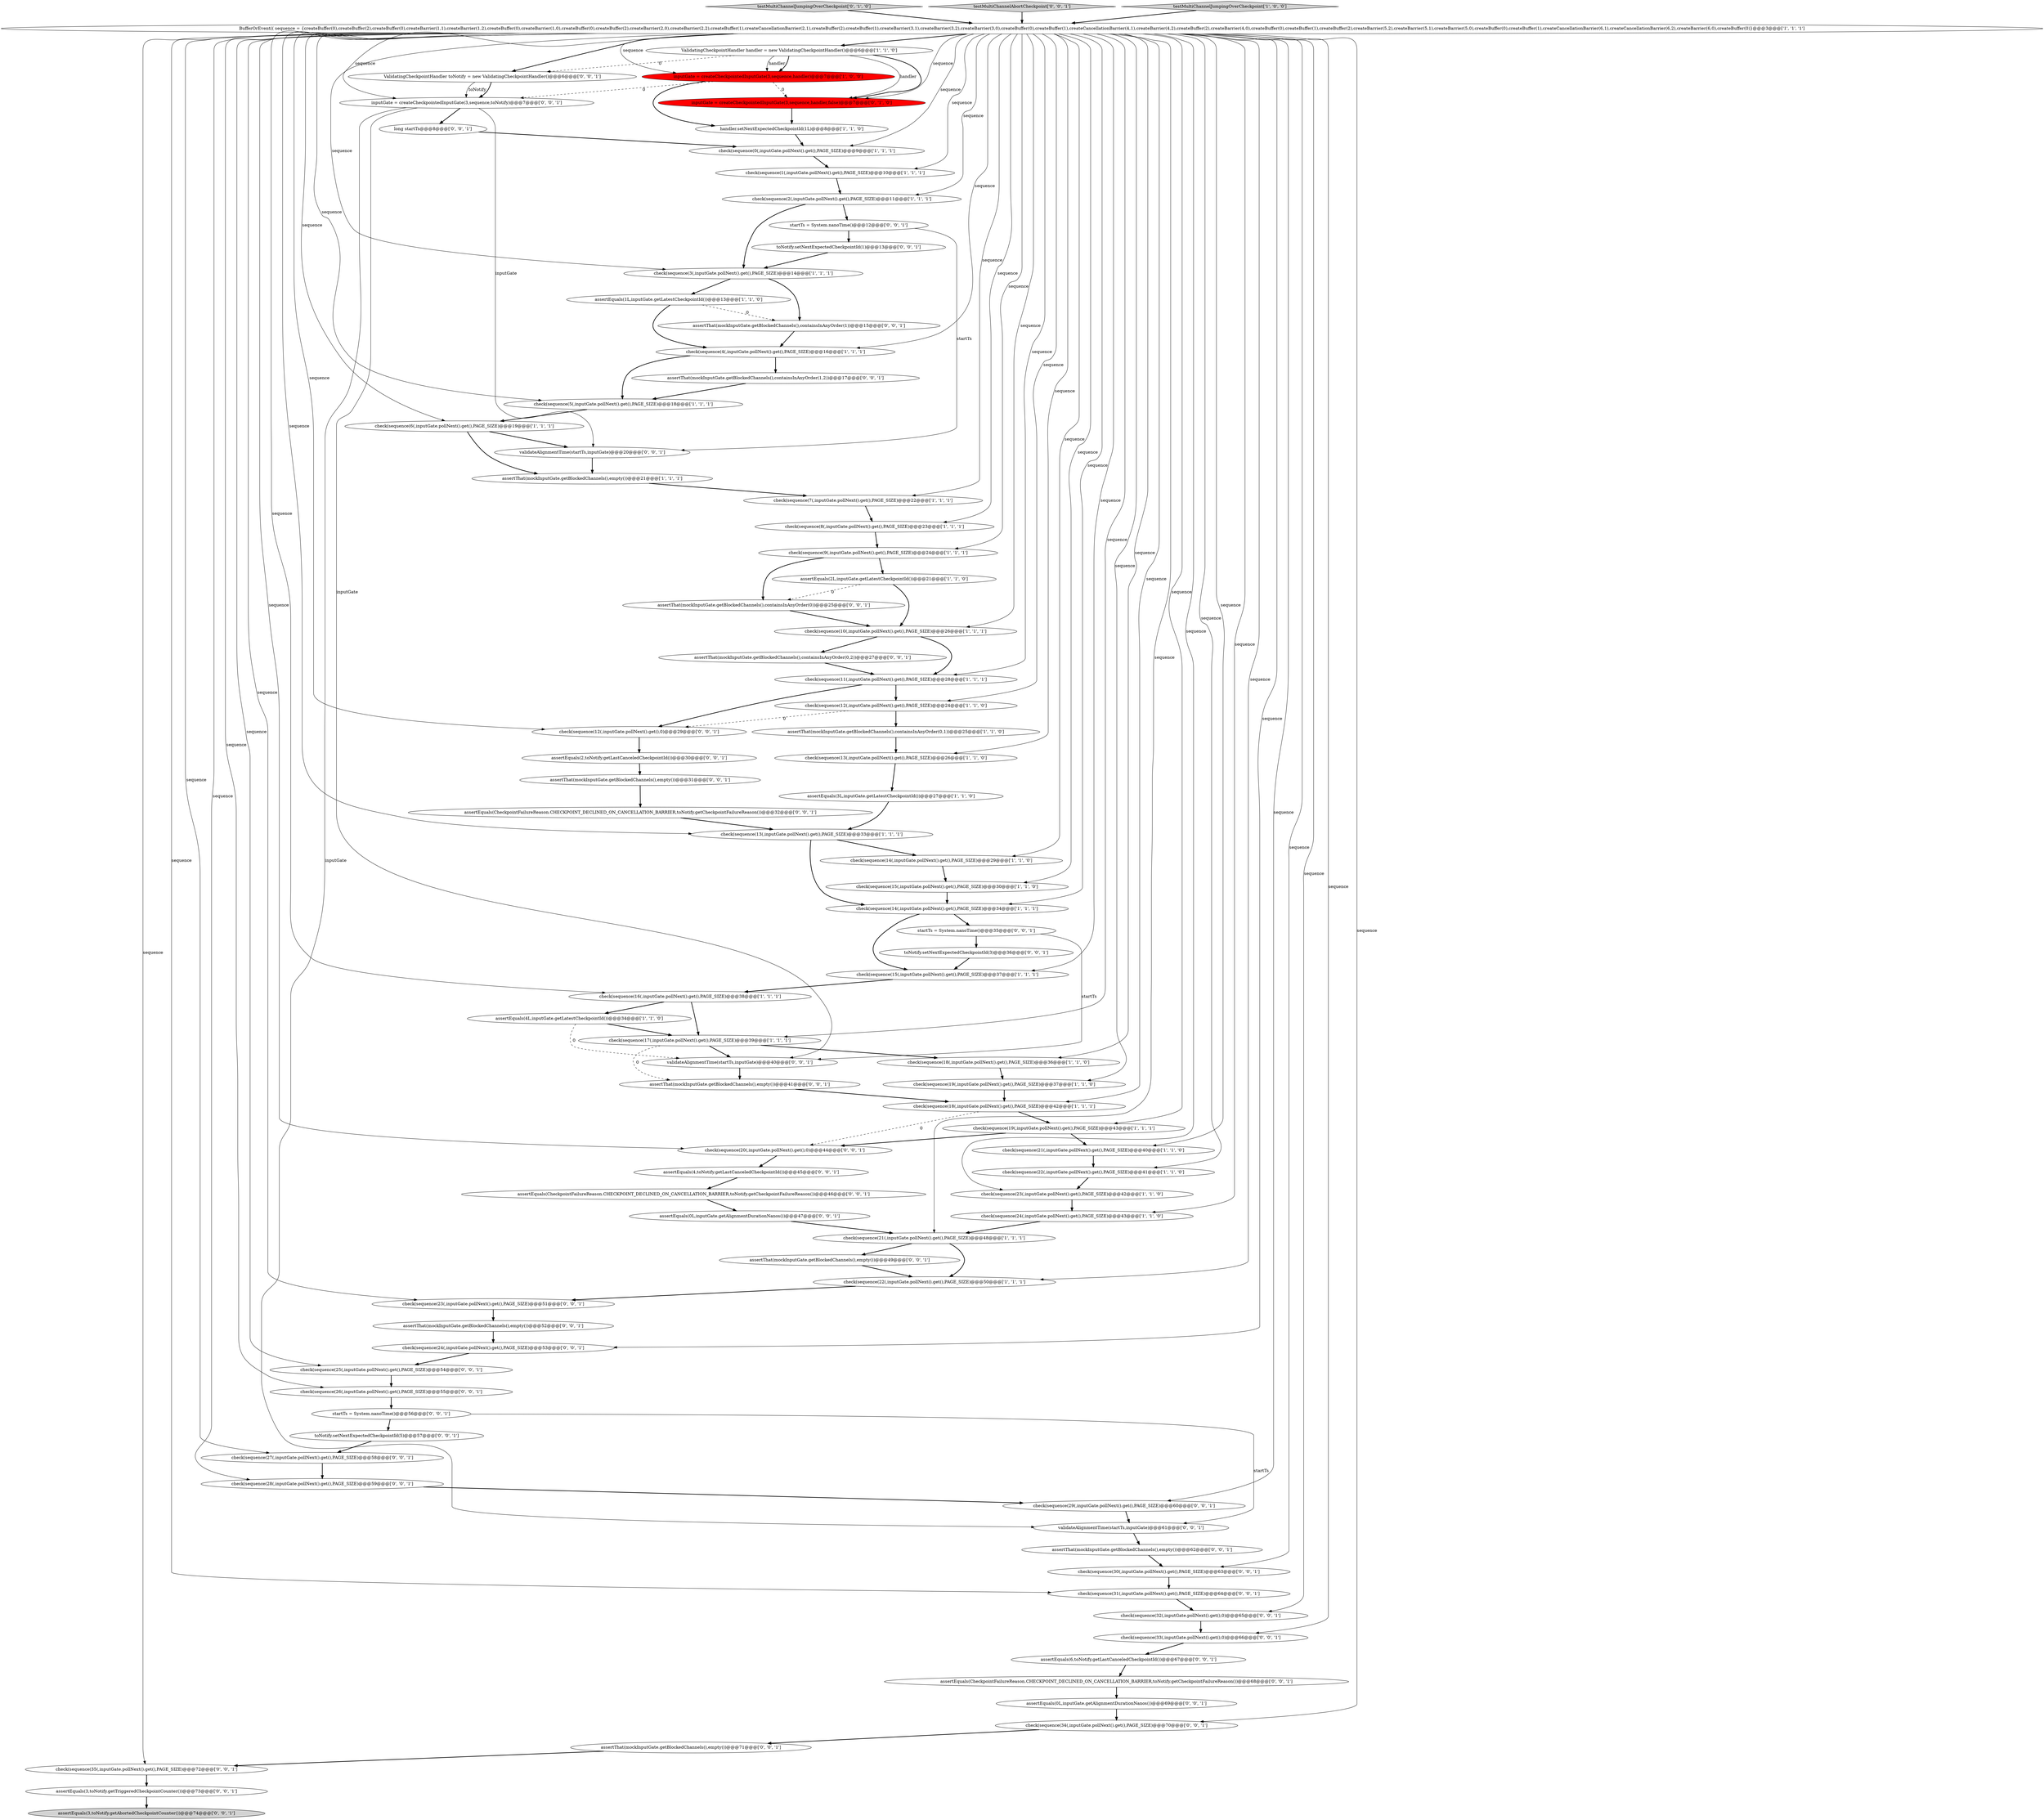 digraph {
63 [style = filled, label = "check(sequence(28(,inputGate.pollNext().get(),PAGE_SIZE)@@@59@@@['0', '0', '1']", fillcolor = white, shape = ellipse image = "AAA0AAABBB3BBB"];
36 [style = filled, label = "check(sequence(14(,inputGate.pollNext().get(),PAGE_SIZE)@@@29@@@['1', '1', '0']", fillcolor = white, shape = ellipse image = "AAA0AAABBB1BBB"];
55 [style = filled, label = "assertEquals(3,toNotify.getAbortedCheckpointCounter())@@@74@@@['0', '0', '1']", fillcolor = lightgray, shape = ellipse image = "AAA0AAABBB3BBB"];
11 [style = filled, label = "ValidatingCheckpointHandler handler = new ValidatingCheckpointHandler()@@@6@@@['1', '1', '0']", fillcolor = white, shape = ellipse image = "AAA0AAABBB1BBB"];
54 [style = filled, label = "assertEquals(CheckpointFailureReason.CHECKPOINT_DECLINED_ON_CANCELLATION_BARRIER,toNotify.getCheckpointFailureReason())@@@46@@@['0', '0', '1']", fillcolor = white, shape = ellipse image = "AAA0AAABBB3BBB"];
19 [style = filled, label = "inputGate = createCheckpointedInputGate(3,sequence,handler)@@@7@@@['1', '0', '0']", fillcolor = red, shape = ellipse image = "AAA1AAABBB1BBB"];
73 [style = filled, label = "check(sequence(27(,inputGate.pollNext().get(),PAGE_SIZE)@@@58@@@['0', '0', '1']", fillcolor = white, shape = ellipse image = "AAA0AAABBB3BBB"];
31 [style = filled, label = "check(sequence(8(,inputGate.pollNext().get(),PAGE_SIZE)@@@23@@@['1', '1', '1']", fillcolor = white, shape = ellipse image = "AAA0AAABBB1BBB"];
75 [style = filled, label = "check(sequence(31(,inputGate.pollNext().get(),PAGE_SIZE)@@@64@@@['0', '0', '1']", fillcolor = white, shape = ellipse image = "AAA0AAABBB3BBB"];
79 [style = filled, label = "assertThat(mockInputGate.getBlockedChannels(),empty())@@@52@@@['0', '0', '1']", fillcolor = white, shape = ellipse image = "AAA0AAABBB3BBB"];
42 [style = filled, label = "testMultiChannelJumpingOverCheckpoint['0', '1', '0']", fillcolor = lightgray, shape = diamond image = "AAA0AAABBB2BBB"];
45 [style = filled, label = "assertEquals(6,toNotify.getLastCanceledCheckpointId())@@@67@@@['0', '0', '1']", fillcolor = white, shape = ellipse image = "AAA0AAABBB3BBB"];
10 [style = filled, label = "check(sequence(1(,inputGate.pollNext().get(),PAGE_SIZE)@@@10@@@['1', '1', '1']", fillcolor = white, shape = ellipse image = "AAA0AAABBB1BBB"];
29 [style = filled, label = "check(sequence(15(,inputGate.pollNext().get(),PAGE_SIZE)@@@30@@@['1', '1', '0']", fillcolor = white, shape = ellipse image = "AAA0AAABBB1BBB"];
85 [style = filled, label = "startTs = System.nanoTime()@@@35@@@['0', '0', '1']", fillcolor = white, shape = ellipse image = "AAA0AAABBB3BBB"];
58 [style = filled, label = "toNotify.setNextExpectedCheckpointId(1)@@@13@@@['0', '0', '1']", fillcolor = white, shape = ellipse image = "AAA0AAABBB3BBB"];
56 [style = filled, label = "testMultiChannelAbortCheckpoint['0', '0', '1']", fillcolor = lightgray, shape = diamond image = "AAA0AAABBB3BBB"];
77 [style = filled, label = "check(sequence(23(,inputGate.pollNext().get(),PAGE_SIZE)@@@51@@@['0', '0', '1']", fillcolor = white, shape = ellipse image = "AAA0AAABBB3BBB"];
39 [style = filled, label = "check(sequence(22(,inputGate.pollNext().get(),PAGE_SIZE)@@@41@@@['1', '1', '0']", fillcolor = white, shape = ellipse image = "AAA0AAABBB1BBB"];
84 [style = filled, label = "assertEquals(2,toNotify.getLastCanceledCheckpointId())@@@30@@@['0', '0', '1']", fillcolor = white, shape = ellipse image = "AAA0AAABBB3BBB"];
1 [style = filled, label = "check(sequence(15(,inputGate.pollNext().get(),PAGE_SIZE)@@@37@@@['1', '1', '1']", fillcolor = white, shape = ellipse image = "AAA0AAABBB1BBB"];
57 [style = filled, label = "inputGate = createCheckpointedInputGate(3,sequence,toNotify)@@@7@@@['0', '0', '1']", fillcolor = white, shape = ellipse image = "AAA0AAABBB3BBB"];
34 [style = filled, label = "check(sequence(4(,inputGate.pollNext().get(),PAGE_SIZE)@@@16@@@['1', '1', '1']", fillcolor = white, shape = ellipse image = "AAA0AAABBB1BBB"];
40 [style = filled, label = "check(sequence(17(,inputGate.pollNext().get(),PAGE_SIZE)@@@39@@@['1', '1', '1']", fillcolor = white, shape = ellipse image = "AAA0AAABBB1BBB"];
62 [style = filled, label = "assertThat(mockInputGate.getBlockedChannels(),empty())@@@71@@@['0', '0', '1']", fillcolor = white, shape = ellipse image = "AAA0AAABBB3BBB"];
14 [style = filled, label = "assertEquals(4L,inputGate.getLatestCheckpointId())@@@34@@@['1', '1', '0']", fillcolor = white, shape = ellipse image = "AAA0AAABBB1BBB"];
72 [style = filled, label = "assertEquals(CheckpointFailureReason.CHECKPOINT_DECLINED_ON_CANCELLATION_BARRIER,toNotify.getCheckpointFailureReason())@@@32@@@['0', '0', '1']", fillcolor = white, shape = ellipse image = "AAA0AAABBB3BBB"];
43 [style = filled, label = "inputGate = createCheckpointedInputGate(3,sequence,handler,false)@@@7@@@['0', '1', '0']", fillcolor = red, shape = ellipse image = "AAA1AAABBB2BBB"];
26 [style = filled, label = "check(sequence(12(,inputGate.pollNext().get(),PAGE_SIZE)@@@24@@@['1', '1', '0']", fillcolor = white, shape = ellipse image = "AAA0AAABBB1BBB"];
24 [style = filled, label = "check(sequence(7(,inputGate.pollNext().get(),PAGE_SIZE)@@@22@@@['1', '1', '1']", fillcolor = white, shape = ellipse image = "AAA0AAABBB1BBB"];
83 [style = filled, label = "ValidatingCheckpointHandler toNotify = new ValidatingCheckpointHandler()@@@6@@@['0', '0', '1']", fillcolor = white, shape = ellipse image = "AAA0AAABBB3BBB"];
60 [style = filled, label = "startTs = System.nanoTime()@@@12@@@['0', '0', '1']", fillcolor = white, shape = ellipse image = "AAA0AAABBB3BBB"];
38 [style = filled, label = "check(sequence(21(,inputGate.pollNext().get(),PAGE_SIZE)@@@40@@@['1', '1', '0']", fillcolor = white, shape = ellipse image = "AAA0AAABBB1BBB"];
15 [style = filled, label = "BufferOrEvent(( sequence = {createBuffer(0),createBuffer(2),createBuffer(0),createBarrier(1,1),createBarrier(1,2),createBuffer(0),createBarrier(1,0),createBuffer(0),createBuffer(2),createBarrier(2,0),createBarrier(2,2),createBuffer(1),createCancellationBarrier(2,1),createBuffer(2),createBuffer(1),createBarrier(3,1),createBarrier(3,2),createBarrier(3,0),createBuffer(0),createBuffer(1),createCancellationBarrier(4,1),createBarrier(4,2),createBuffer(2),createBarrier(4,0),createBuffer(0),createBuffer(1),createBuffer(2),createBarrier(5,2),createBarrier(5,1),createBarrier(5,0),createBuffer(0),createBuffer(1),createCancellationBarrier(6,1),createCancellationBarrier(6,2),createBarrier(6,0),createBuffer(0)}@@@3@@@['1', '1', '1']", fillcolor = white, shape = ellipse image = "AAA0AAABBB1BBB"];
89 [style = filled, label = "assertThat(mockInputGate.getBlockedChannels(),empty())@@@49@@@['0', '0', '1']", fillcolor = white, shape = ellipse image = "AAA0AAABBB3BBB"];
5 [style = filled, label = "check(sequence(2(,inputGate.pollNext().get(),PAGE_SIZE)@@@11@@@['1', '1', '1']", fillcolor = white, shape = ellipse image = "AAA0AAABBB1BBB"];
88 [style = filled, label = "assertThat(mockInputGate.getBlockedChannels(),empty())@@@62@@@['0', '0', '1']", fillcolor = white, shape = ellipse image = "AAA0AAABBB3BBB"];
71 [style = filled, label = "toNotify.setNextExpectedCheckpointId(5)@@@57@@@['0', '0', '1']", fillcolor = white, shape = ellipse image = "AAA0AAABBB3BBB"];
52 [style = filled, label = "startTs = System.nanoTime()@@@56@@@['0', '0', '1']", fillcolor = white, shape = ellipse image = "AAA0AAABBB3BBB"];
4 [style = filled, label = "check(sequence(0(,inputGate.pollNext().get(),PAGE_SIZE)@@@9@@@['1', '1', '1']", fillcolor = white, shape = ellipse image = "AAA0AAABBB1BBB"];
32 [style = filled, label = "check(sequence(13(,inputGate.pollNext().get(),PAGE_SIZE)@@@33@@@['1', '1', '1']", fillcolor = white, shape = ellipse image = "AAA0AAABBB1BBB"];
47 [style = filled, label = "assertThat(mockInputGate.getBlockedChannels(),containsInAnyOrder(0,2))@@@27@@@['0', '0', '1']", fillcolor = white, shape = ellipse image = "AAA0AAABBB3BBB"];
86 [style = filled, label = "check(sequence(29(,inputGate.pollNext().get(),PAGE_SIZE)@@@60@@@['0', '0', '1']", fillcolor = white, shape = ellipse image = "AAA0AAABBB3BBB"];
28 [style = filled, label = "check(sequence(19(,inputGate.pollNext().get(),PAGE_SIZE)@@@37@@@['1', '1', '0']", fillcolor = white, shape = ellipse image = "AAA0AAABBB1BBB"];
18 [style = filled, label = "assertEquals(3L,inputGate.getLatestCheckpointId())@@@27@@@['1', '1', '0']", fillcolor = white, shape = ellipse image = "AAA0AAABBB1BBB"];
61 [style = filled, label = "assertThat(mockInputGate.getBlockedChannels(),containsInAnyOrder(0))@@@25@@@['0', '0', '1']", fillcolor = white, shape = ellipse image = "AAA0AAABBB3BBB"];
6 [style = filled, label = "check(sequence(19(,inputGate.pollNext().get(),PAGE_SIZE)@@@43@@@['1', '1', '1']", fillcolor = white, shape = ellipse image = "AAA0AAABBB1BBB"];
50 [style = filled, label = "check(sequence(12(,inputGate.pollNext().get(),0)@@@29@@@['0', '0', '1']", fillcolor = white, shape = ellipse image = "AAA0AAABBB3BBB"];
67 [style = filled, label = "check(sequence(35(,inputGate.pollNext().get(),PAGE_SIZE)@@@72@@@['0', '0', '1']", fillcolor = white, shape = ellipse image = "AAA0AAABBB3BBB"];
0 [style = filled, label = "check(sequence(11(,inputGate.pollNext().get(),PAGE_SIZE)@@@28@@@['1', '1', '1']", fillcolor = white, shape = ellipse image = "AAA0AAABBB1BBB"];
68 [style = filled, label = "check(sequence(20(,inputGate.pollNext().get(),0)@@@44@@@['0', '0', '1']", fillcolor = white, shape = ellipse image = "AAA0AAABBB3BBB"];
7 [style = filled, label = "testMultiChannelJumpingOverCheckpoint['1', '0', '0']", fillcolor = lightgray, shape = diamond image = "AAA0AAABBB1BBB"];
17 [style = filled, label = "check(sequence(9(,inputGate.pollNext().get(),PAGE_SIZE)@@@24@@@['1', '1', '1']", fillcolor = white, shape = ellipse image = "AAA0AAABBB1BBB"];
66 [style = filled, label = "toNotify.setNextExpectedCheckpointId(3)@@@36@@@['0', '0', '1']", fillcolor = white, shape = ellipse image = "AAA0AAABBB3BBB"];
90 [style = filled, label = "assertThat(mockInputGate.getBlockedChannels(),containsInAnyOrder(1))@@@15@@@['0', '0', '1']", fillcolor = white, shape = ellipse image = "AAA0AAABBB3BBB"];
23 [style = filled, label = "check(sequence(16(,inputGate.pollNext().get(),PAGE_SIZE)@@@38@@@['1', '1', '1']", fillcolor = white, shape = ellipse image = "AAA0AAABBB1BBB"];
81 [style = filled, label = "assertThat(mockInputGate.getBlockedChannels(),empty())@@@41@@@['0', '0', '1']", fillcolor = white, shape = ellipse image = "AAA0AAABBB3BBB"];
51 [style = filled, label = "long startTs@@@8@@@['0', '0', '1']", fillcolor = white, shape = ellipse image = "AAA0AAABBB3BBB"];
91 [style = filled, label = "validateAlignmentTime(startTs,inputGate)@@@20@@@['0', '0', '1']", fillcolor = white, shape = ellipse image = "AAA0AAABBB3BBB"];
8 [style = filled, label = "check(sequence(3(,inputGate.pollNext().get(),PAGE_SIZE)@@@14@@@['1', '1', '1']", fillcolor = white, shape = ellipse image = "AAA0AAABBB1BBB"];
9 [style = filled, label = "assertThat(mockInputGate.getBlockedChannels(),containsInAnyOrder(0,1))@@@25@@@['1', '1', '0']", fillcolor = white, shape = ellipse image = "AAA0AAABBB1BBB"];
35 [style = filled, label = "assertEquals(2L,inputGate.getLatestCheckpointId())@@@21@@@['1', '1', '0']", fillcolor = white, shape = ellipse image = "AAA0AAABBB1BBB"];
80 [style = filled, label = "assertEquals(0L,inputGate.getAlignmentDurationNanos())@@@69@@@['0', '0', '1']", fillcolor = white, shape = ellipse image = "AAA0AAABBB3BBB"];
76 [style = filled, label = "check(sequence(24(,inputGate.pollNext().get(),PAGE_SIZE)@@@53@@@['0', '0', '1']", fillcolor = white, shape = ellipse image = "AAA0AAABBB3BBB"];
3 [style = filled, label = "check(sequence(23(,inputGate.pollNext().get(),PAGE_SIZE)@@@42@@@['1', '1', '0']", fillcolor = white, shape = ellipse image = "AAA0AAABBB1BBB"];
12 [style = filled, label = "assertEquals(1L,inputGate.getLatestCheckpointId())@@@13@@@['1', '1', '0']", fillcolor = white, shape = ellipse image = "AAA0AAABBB1BBB"];
20 [style = filled, label = "check(sequence(14(,inputGate.pollNext().get(),PAGE_SIZE)@@@34@@@['1', '1', '1']", fillcolor = white, shape = ellipse image = "AAA0AAABBB1BBB"];
87 [style = filled, label = "validateAlignmentTime(startTs,inputGate)@@@61@@@['0', '0', '1']", fillcolor = white, shape = ellipse image = "AAA0AAABBB3BBB"];
49 [style = filled, label = "check(sequence(25(,inputGate.pollNext().get(),PAGE_SIZE)@@@54@@@['0', '0', '1']", fillcolor = white, shape = ellipse image = "AAA0AAABBB3BBB"];
53 [style = filled, label = "assertEquals(3,toNotify.getTriggeredCheckpointCounter())@@@73@@@['0', '0', '1']", fillcolor = white, shape = ellipse image = "AAA0AAABBB3BBB"];
41 [style = filled, label = "check(sequence(18(,inputGate.pollNext().get(),PAGE_SIZE)@@@36@@@['1', '1', '0']", fillcolor = white, shape = ellipse image = "AAA0AAABBB1BBB"];
33 [style = filled, label = "check(sequence(6(,inputGate.pollNext().get(),PAGE_SIZE)@@@19@@@['1', '1', '1']", fillcolor = white, shape = ellipse image = "AAA0AAABBB1BBB"];
48 [style = filled, label = "assertEquals(0L,inputGate.getAlignmentDurationNanos())@@@47@@@['0', '0', '1']", fillcolor = white, shape = ellipse image = "AAA0AAABBB3BBB"];
69 [style = filled, label = "check(sequence(26(,inputGate.pollNext().get(),PAGE_SIZE)@@@55@@@['0', '0', '1']", fillcolor = white, shape = ellipse image = "AAA0AAABBB3BBB"];
46 [style = filled, label = "check(sequence(33(,inputGate.pollNext().get(),0)@@@66@@@['0', '0', '1']", fillcolor = white, shape = ellipse image = "AAA0AAABBB3BBB"];
25 [style = filled, label = "handler.setNextExpectedCheckpointId(1L)@@@8@@@['1', '1', '0']", fillcolor = white, shape = ellipse image = "AAA0AAABBB1BBB"];
59 [style = filled, label = "check(sequence(30(,inputGate.pollNext().get(),PAGE_SIZE)@@@63@@@['0', '0', '1']", fillcolor = white, shape = ellipse image = "AAA0AAABBB3BBB"];
70 [style = filled, label = "validateAlignmentTime(startTs,inputGate)@@@40@@@['0', '0', '1']", fillcolor = white, shape = ellipse image = "AAA0AAABBB3BBB"];
21 [style = filled, label = "check(sequence(21(,inputGate.pollNext().get(),PAGE_SIZE)@@@48@@@['1', '1', '1']", fillcolor = white, shape = ellipse image = "AAA0AAABBB1BBB"];
30 [style = filled, label = "check(sequence(5(,inputGate.pollNext().get(),PAGE_SIZE)@@@18@@@['1', '1', '1']", fillcolor = white, shape = ellipse image = "AAA0AAABBB1BBB"];
44 [style = filled, label = "assertThat(mockInputGate.getBlockedChannels(),containsInAnyOrder(1,2))@@@17@@@['0', '0', '1']", fillcolor = white, shape = ellipse image = "AAA0AAABBB3BBB"];
27 [style = filled, label = "check(sequence(24(,inputGate.pollNext().get(),PAGE_SIZE)@@@43@@@['1', '1', '0']", fillcolor = white, shape = ellipse image = "AAA0AAABBB1BBB"];
78 [style = filled, label = "assertEquals(4,toNotify.getLastCanceledCheckpointId())@@@45@@@['0', '0', '1']", fillcolor = white, shape = ellipse image = "AAA0AAABBB3BBB"];
16 [style = filled, label = "check(sequence(10(,inputGate.pollNext().get(),PAGE_SIZE)@@@26@@@['1', '1', '1']", fillcolor = white, shape = ellipse image = "AAA0AAABBB1BBB"];
22 [style = filled, label = "check(sequence(13(,inputGate.pollNext().get(),PAGE_SIZE)@@@26@@@['1', '1', '0']", fillcolor = white, shape = ellipse image = "AAA0AAABBB1BBB"];
64 [style = filled, label = "check(sequence(32(,inputGate.pollNext().get(),0)@@@65@@@['0', '0', '1']", fillcolor = white, shape = ellipse image = "AAA0AAABBB3BBB"];
74 [style = filled, label = "check(sequence(34(,inputGate.pollNext().get(),PAGE_SIZE)@@@70@@@['0', '0', '1']", fillcolor = white, shape = ellipse image = "AAA0AAABBB3BBB"];
65 [style = filled, label = "assertEquals(CheckpointFailureReason.CHECKPOINT_DECLINED_ON_CANCELLATION_BARRIER,toNotify.getCheckpointFailureReason())@@@68@@@['0', '0', '1']", fillcolor = white, shape = ellipse image = "AAA0AAABBB3BBB"];
13 [style = filled, label = "check(sequence(22(,inputGate.pollNext().get(),PAGE_SIZE)@@@50@@@['1', '1', '1']", fillcolor = white, shape = ellipse image = "AAA0AAABBB1BBB"];
82 [style = filled, label = "assertThat(mockInputGate.getBlockedChannels(),empty())@@@31@@@['0', '0', '1']", fillcolor = white, shape = ellipse image = "AAA0AAABBB3BBB"];
37 [style = filled, label = "assertThat(mockInputGate.getBlockedChannels(),empty())@@@21@@@['1', '1', '1']", fillcolor = white, shape = ellipse image = "AAA0AAABBB1BBB"];
2 [style = filled, label = "check(sequence(18(,inputGate.pollNext().get(),PAGE_SIZE)@@@42@@@['1', '1', '1']", fillcolor = white, shape = ellipse image = "AAA0AAABBB1BBB"];
15->50 [style = solid, label="sequence"];
16->0 [style = bold, label=""];
45->65 [style = bold, label=""];
52->71 [style = bold, label=""];
63->86 [style = bold, label=""];
2->6 [style = bold, label=""];
36->29 [style = bold, label=""];
85->66 [style = bold, label=""];
15->69 [style = solid, label="sequence"];
65->80 [style = bold, label=""];
15->27 [style = solid, label="sequence"];
56->15 [style = bold, label=""];
26->9 [style = bold, label=""];
15->77 [style = solid, label="sequence"];
33->91 [style = bold, label=""];
15->76 [style = solid, label="sequence"];
79->76 [style = bold, label=""];
11->43 [style = solid, label="handler"];
15->0 [style = solid, label="sequence"];
12->90 [style = dashed, label="0"];
38->39 [style = bold, label=""];
1->23 [style = bold, label=""];
62->67 [style = bold, label=""];
41->28 [style = bold, label=""];
3->27 [style = bold, label=""];
26->50 [style = dashed, label="0"];
81->2 [style = bold, label=""];
15->28 [style = solid, label="sequence"];
15->8 [style = solid, label="sequence"];
15->11 [style = bold, label=""];
15->68 [style = solid, label="sequence"];
48->21 [style = bold, label=""];
18->32 [style = bold, label=""];
15->29 [style = solid, label="sequence"];
57->91 [style = solid, label="inputGate"];
68->78 [style = bold, label=""];
47->0 [style = bold, label=""];
32->20 [style = bold, label=""];
42->15 [style = bold, label=""];
15->33 [style = solid, label="sequence"];
21->13 [style = bold, label=""];
17->35 [style = bold, label=""];
15->24 [style = solid, label="sequence"];
15->30 [style = solid, label="sequence"];
21->89 [style = bold, label=""];
15->59 [style = solid, label="sequence"];
57->51 [style = bold, label=""];
15->13 [style = solid, label="sequence"];
82->72 [style = bold, label=""];
11->43 [style = bold, label=""];
67->53 [style = bold, label=""];
75->64 [style = bold, label=""];
19->25 [style = bold, label=""];
20->85 [style = bold, label=""];
23->14 [style = bold, label=""];
85->70 [style = solid, label="startTs"];
29->20 [style = bold, label=""];
6->38 [style = bold, label=""];
22->18 [style = bold, label=""];
76->49 [style = bold, label=""];
15->32 [style = solid, label="sequence"];
70->81 [style = bold, label=""];
83->57 [style = solid, label="toNotify"];
11->19 [style = solid, label="handler"];
49->69 [style = bold, label=""];
32->36 [style = bold, label=""];
15->67 [style = solid, label="sequence"];
15->64 [style = solid, label="sequence"];
15->38 [style = solid, label="sequence"];
9->22 [style = bold, label=""];
44->30 [style = bold, label=""];
4->10 [style = bold, label=""];
73->63 [style = bold, label=""];
15->86 [style = solid, label="sequence"];
15->5 [style = solid, label="sequence"];
15->22 [style = solid, label="sequence"];
37->24 [style = bold, label=""];
15->46 [style = solid, label="sequence"];
30->33 [style = bold, label=""];
51->4 [style = bold, label=""];
72->32 [style = bold, label=""];
58->8 [style = bold, label=""];
15->2 [style = solid, label="sequence"];
35->61 [style = dashed, label="0"];
15->3 [style = solid, label="sequence"];
91->37 [style = bold, label=""];
15->23 [style = solid, label="sequence"];
20->1 [style = bold, label=""];
15->4 [style = solid, label="sequence"];
66->1 [style = bold, label=""];
57->87 [style = solid, label="inputGate"];
60->91 [style = solid, label="startTs"];
60->58 [style = bold, label=""];
71->73 [style = bold, label=""];
57->70 [style = solid, label="inputGate"];
10->5 [style = bold, label=""];
74->62 [style = bold, label=""];
24->31 [style = bold, label=""];
15->1 [style = solid, label="sequence"];
50->84 [style = bold, label=""];
15->49 [style = solid, label="sequence"];
34->44 [style = bold, label=""];
7->15 [style = bold, label=""];
15->34 [style = solid, label="sequence"];
31->17 [style = bold, label=""];
15->26 [style = solid, label="sequence"];
33->37 [style = bold, label=""];
27->21 [style = bold, label=""];
8->12 [style = bold, label=""];
15->41 [style = solid, label="sequence"];
15->36 [style = solid, label="sequence"];
15->6 [style = solid, label="sequence"];
53->55 [style = bold, label=""];
5->8 [style = bold, label=""];
40->70 [style = bold, label=""];
15->57 [style = solid, label="sequence"];
17->61 [style = bold, label=""];
35->16 [style = bold, label=""];
61->16 [style = bold, label=""];
0->26 [style = bold, label=""];
89->13 [style = bold, label=""];
59->75 [style = bold, label=""];
5->60 [style = bold, label=""];
16->47 [style = bold, label=""];
19->57 [style = dashed, label="0"];
15->31 [style = solid, label="sequence"];
90->34 [style = bold, label=""];
15->75 [style = solid, label="sequence"];
40->81 [style = dashed, label="0"];
8->90 [style = bold, label=""];
25->4 [style = bold, label=""];
39->3 [style = bold, label=""];
54->48 [style = bold, label=""];
12->34 [style = bold, label=""];
84->82 [style = bold, label=""];
15->16 [style = solid, label="sequence"];
15->39 [style = solid, label="sequence"];
15->40 [style = solid, label="sequence"];
64->46 [style = bold, label=""];
15->63 [style = solid, label="sequence"];
11->19 [style = bold, label=""];
78->54 [style = bold, label=""];
34->30 [style = bold, label=""];
52->87 [style = solid, label="startTs"];
0->50 [style = bold, label=""];
15->73 [style = solid, label="sequence"];
77->79 [style = bold, label=""];
86->87 [style = bold, label=""];
15->20 [style = solid, label="sequence"];
15->19 [style = solid, label="sequence"];
28->2 [style = bold, label=""];
11->83 [style = dashed, label="0"];
80->74 [style = bold, label=""];
15->17 [style = solid, label="sequence"];
23->40 [style = bold, label=""];
2->68 [style = dashed, label="0"];
15->10 [style = solid, label="sequence"];
19->43 [style = dashed, label="0"];
87->88 [style = bold, label=""];
15->74 [style = solid, label="sequence"];
15->83 [style = bold, label=""];
40->41 [style = bold, label=""];
15->21 [style = solid, label="sequence"];
88->59 [style = bold, label=""];
15->43 [style = solid, label="sequence"];
46->45 [style = bold, label=""];
6->68 [style = bold, label=""];
83->57 [style = bold, label=""];
13->77 [style = bold, label=""];
69->52 [style = bold, label=""];
14->70 [style = dashed, label="0"];
43->25 [style = bold, label=""];
14->40 [style = bold, label=""];
}
